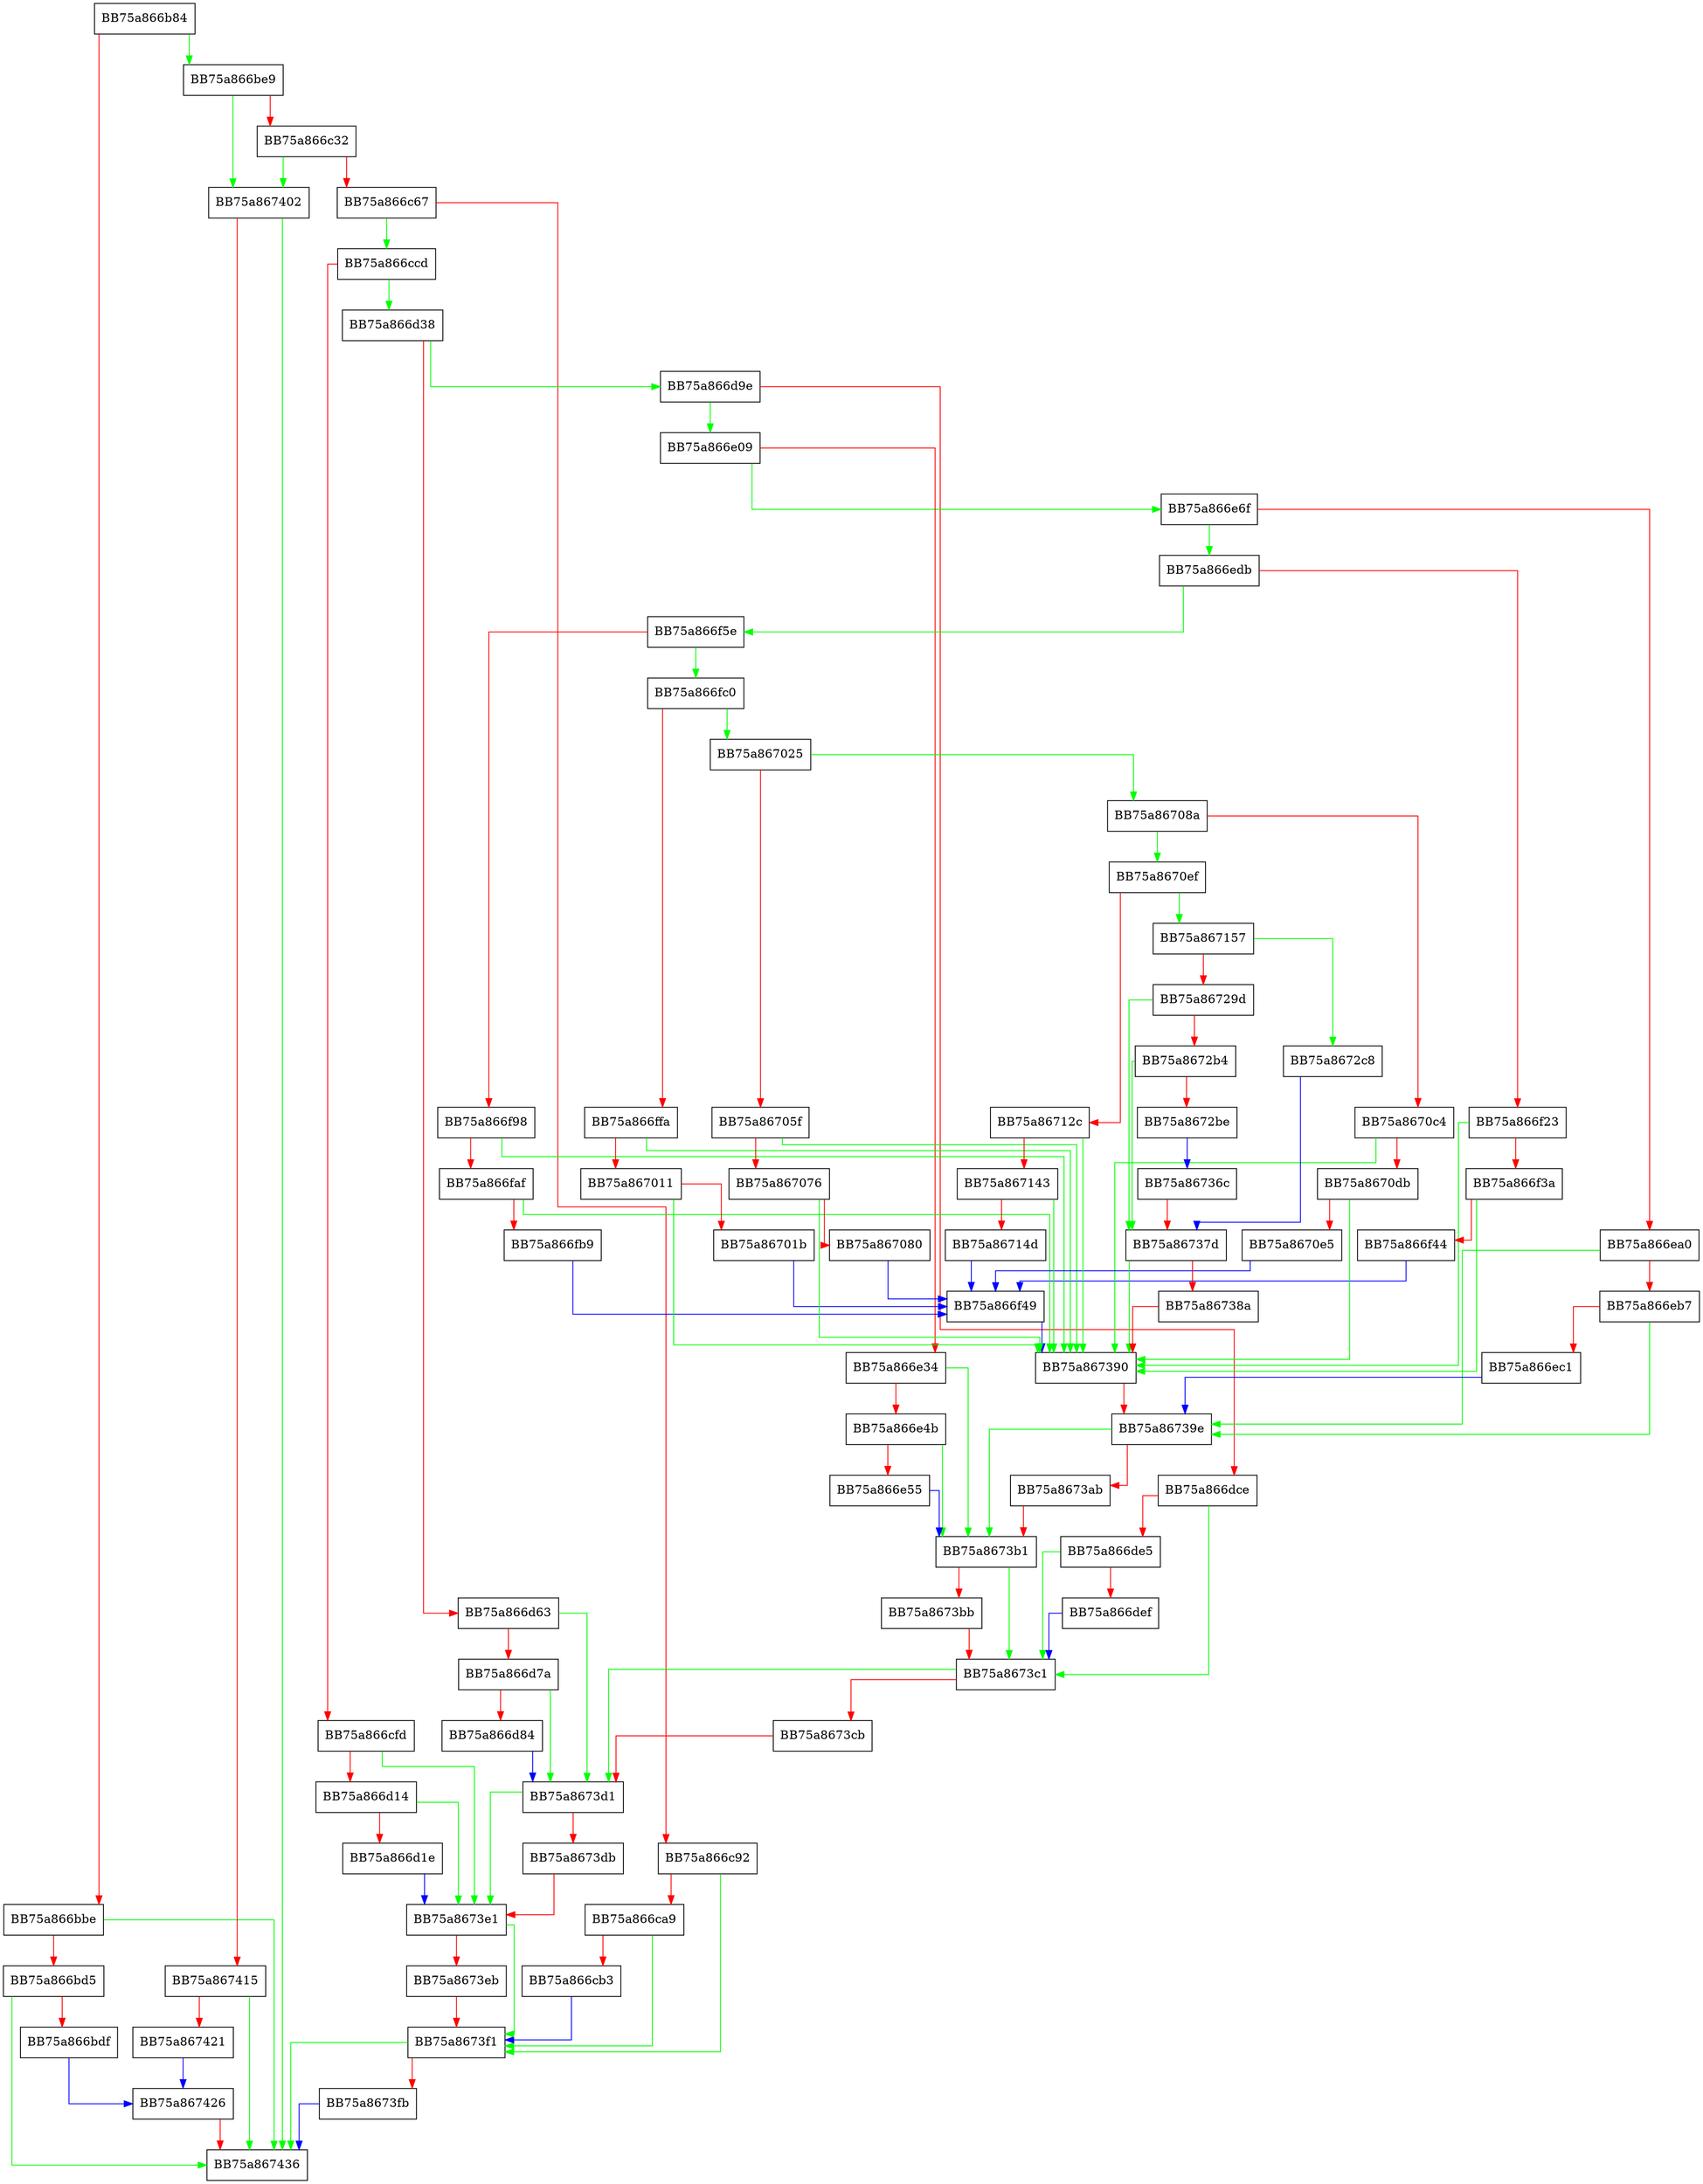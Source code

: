 digraph ProcessVaultGetUniqueCredential {
  node [shape="box"];
  graph [splines=ortho];
  BB75a866b84 -> BB75a866be9 [color="green"];
  BB75a866b84 -> BB75a866bbe [color="red"];
  BB75a866bbe -> BB75a867436 [color="green"];
  BB75a866bbe -> BB75a866bd5 [color="red"];
  BB75a866bd5 -> BB75a867436 [color="green"];
  BB75a866bd5 -> BB75a866bdf [color="red"];
  BB75a866bdf -> BB75a867426 [color="blue"];
  BB75a866be9 -> BB75a867402 [color="green"];
  BB75a866be9 -> BB75a866c32 [color="red"];
  BB75a866c32 -> BB75a867402 [color="green"];
  BB75a866c32 -> BB75a866c67 [color="red"];
  BB75a866c67 -> BB75a866ccd [color="green"];
  BB75a866c67 -> BB75a866c92 [color="red"];
  BB75a866c92 -> BB75a8673f1 [color="green"];
  BB75a866c92 -> BB75a866ca9 [color="red"];
  BB75a866ca9 -> BB75a8673f1 [color="green"];
  BB75a866ca9 -> BB75a866cb3 [color="red"];
  BB75a866cb3 -> BB75a8673f1 [color="blue"];
  BB75a866ccd -> BB75a866d38 [color="green"];
  BB75a866ccd -> BB75a866cfd [color="red"];
  BB75a866cfd -> BB75a8673e1 [color="green"];
  BB75a866cfd -> BB75a866d14 [color="red"];
  BB75a866d14 -> BB75a8673e1 [color="green"];
  BB75a866d14 -> BB75a866d1e [color="red"];
  BB75a866d1e -> BB75a8673e1 [color="blue"];
  BB75a866d38 -> BB75a866d9e [color="green"];
  BB75a866d38 -> BB75a866d63 [color="red"];
  BB75a866d63 -> BB75a8673d1 [color="green"];
  BB75a866d63 -> BB75a866d7a [color="red"];
  BB75a866d7a -> BB75a8673d1 [color="green"];
  BB75a866d7a -> BB75a866d84 [color="red"];
  BB75a866d84 -> BB75a8673d1 [color="blue"];
  BB75a866d9e -> BB75a866e09 [color="green"];
  BB75a866d9e -> BB75a866dce [color="red"];
  BB75a866dce -> BB75a8673c1 [color="green"];
  BB75a866dce -> BB75a866de5 [color="red"];
  BB75a866de5 -> BB75a8673c1 [color="green"];
  BB75a866de5 -> BB75a866def [color="red"];
  BB75a866def -> BB75a8673c1 [color="blue"];
  BB75a866e09 -> BB75a866e6f [color="green"];
  BB75a866e09 -> BB75a866e34 [color="red"];
  BB75a866e34 -> BB75a8673b1 [color="green"];
  BB75a866e34 -> BB75a866e4b [color="red"];
  BB75a866e4b -> BB75a8673b1 [color="green"];
  BB75a866e4b -> BB75a866e55 [color="red"];
  BB75a866e55 -> BB75a8673b1 [color="blue"];
  BB75a866e6f -> BB75a866edb [color="green"];
  BB75a866e6f -> BB75a866ea0 [color="red"];
  BB75a866ea0 -> BB75a86739e [color="green"];
  BB75a866ea0 -> BB75a866eb7 [color="red"];
  BB75a866eb7 -> BB75a86739e [color="green"];
  BB75a866eb7 -> BB75a866ec1 [color="red"];
  BB75a866ec1 -> BB75a86739e [color="blue"];
  BB75a866edb -> BB75a866f5e [color="green"];
  BB75a866edb -> BB75a866f23 [color="red"];
  BB75a866f23 -> BB75a867390 [color="green"];
  BB75a866f23 -> BB75a866f3a [color="red"];
  BB75a866f3a -> BB75a867390 [color="green"];
  BB75a866f3a -> BB75a866f44 [color="red"];
  BB75a866f44 -> BB75a866f49 [color="blue"];
  BB75a866f49 -> BB75a867390 [color="blue"];
  BB75a866f5e -> BB75a866fc0 [color="green"];
  BB75a866f5e -> BB75a866f98 [color="red"];
  BB75a866f98 -> BB75a867390 [color="green"];
  BB75a866f98 -> BB75a866faf [color="red"];
  BB75a866faf -> BB75a867390 [color="green"];
  BB75a866faf -> BB75a866fb9 [color="red"];
  BB75a866fb9 -> BB75a866f49 [color="blue"];
  BB75a866fc0 -> BB75a867025 [color="green"];
  BB75a866fc0 -> BB75a866ffa [color="red"];
  BB75a866ffa -> BB75a867390 [color="green"];
  BB75a866ffa -> BB75a867011 [color="red"];
  BB75a867011 -> BB75a867390 [color="green"];
  BB75a867011 -> BB75a86701b [color="red"];
  BB75a86701b -> BB75a866f49 [color="blue"];
  BB75a867025 -> BB75a86708a [color="green"];
  BB75a867025 -> BB75a86705f [color="red"];
  BB75a86705f -> BB75a867390 [color="green"];
  BB75a86705f -> BB75a867076 [color="red"];
  BB75a867076 -> BB75a867390 [color="green"];
  BB75a867076 -> BB75a867080 [color="red"];
  BB75a867080 -> BB75a866f49 [color="blue"];
  BB75a86708a -> BB75a8670ef [color="green"];
  BB75a86708a -> BB75a8670c4 [color="red"];
  BB75a8670c4 -> BB75a867390 [color="green"];
  BB75a8670c4 -> BB75a8670db [color="red"];
  BB75a8670db -> BB75a867390 [color="green"];
  BB75a8670db -> BB75a8670e5 [color="red"];
  BB75a8670e5 -> BB75a866f49 [color="blue"];
  BB75a8670ef -> BB75a867157 [color="green"];
  BB75a8670ef -> BB75a86712c [color="red"];
  BB75a86712c -> BB75a867390 [color="green"];
  BB75a86712c -> BB75a867143 [color="red"];
  BB75a867143 -> BB75a867390 [color="green"];
  BB75a867143 -> BB75a86714d [color="red"];
  BB75a86714d -> BB75a866f49 [color="blue"];
  BB75a867157 -> BB75a8672c8 [color="green"];
  BB75a867157 -> BB75a86729d [color="red"];
  BB75a86729d -> BB75a86737d [color="green"];
  BB75a86729d -> BB75a8672b4 [color="red"];
  BB75a8672b4 -> BB75a86737d [color="green"];
  BB75a8672b4 -> BB75a8672be [color="red"];
  BB75a8672be -> BB75a86736c [color="blue"];
  BB75a8672c8 -> BB75a86737d [color="blue"];
  BB75a86736c -> BB75a86737d [color="red"];
  BB75a86737d -> BB75a867390 [color="green"];
  BB75a86737d -> BB75a86738a [color="red"];
  BB75a86738a -> BB75a867390 [color="red"];
  BB75a867390 -> BB75a86739e [color="red"];
  BB75a86739e -> BB75a8673b1 [color="green"];
  BB75a86739e -> BB75a8673ab [color="red"];
  BB75a8673ab -> BB75a8673b1 [color="red"];
  BB75a8673b1 -> BB75a8673c1 [color="green"];
  BB75a8673b1 -> BB75a8673bb [color="red"];
  BB75a8673bb -> BB75a8673c1 [color="red"];
  BB75a8673c1 -> BB75a8673d1 [color="green"];
  BB75a8673c1 -> BB75a8673cb [color="red"];
  BB75a8673cb -> BB75a8673d1 [color="red"];
  BB75a8673d1 -> BB75a8673e1 [color="green"];
  BB75a8673d1 -> BB75a8673db [color="red"];
  BB75a8673db -> BB75a8673e1 [color="red"];
  BB75a8673e1 -> BB75a8673f1 [color="green"];
  BB75a8673e1 -> BB75a8673eb [color="red"];
  BB75a8673eb -> BB75a8673f1 [color="red"];
  BB75a8673f1 -> BB75a867436 [color="green"];
  BB75a8673f1 -> BB75a8673fb [color="red"];
  BB75a8673fb -> BB75a867436 [color="blue"];
  BB75a867402 -> BB75a867436 [color="green"];
  BB75a867402 -> BB75a867415 [color="red"];
  BB75a867415 -> BB75a867436 [color="green"];
  BB75a867415 -> BB75a867421 [color="red"];
  BB75a867421 -> BB75a867426 [color="blue"];
  BB75a867426 -> BB75a867436 [color="red"];
}